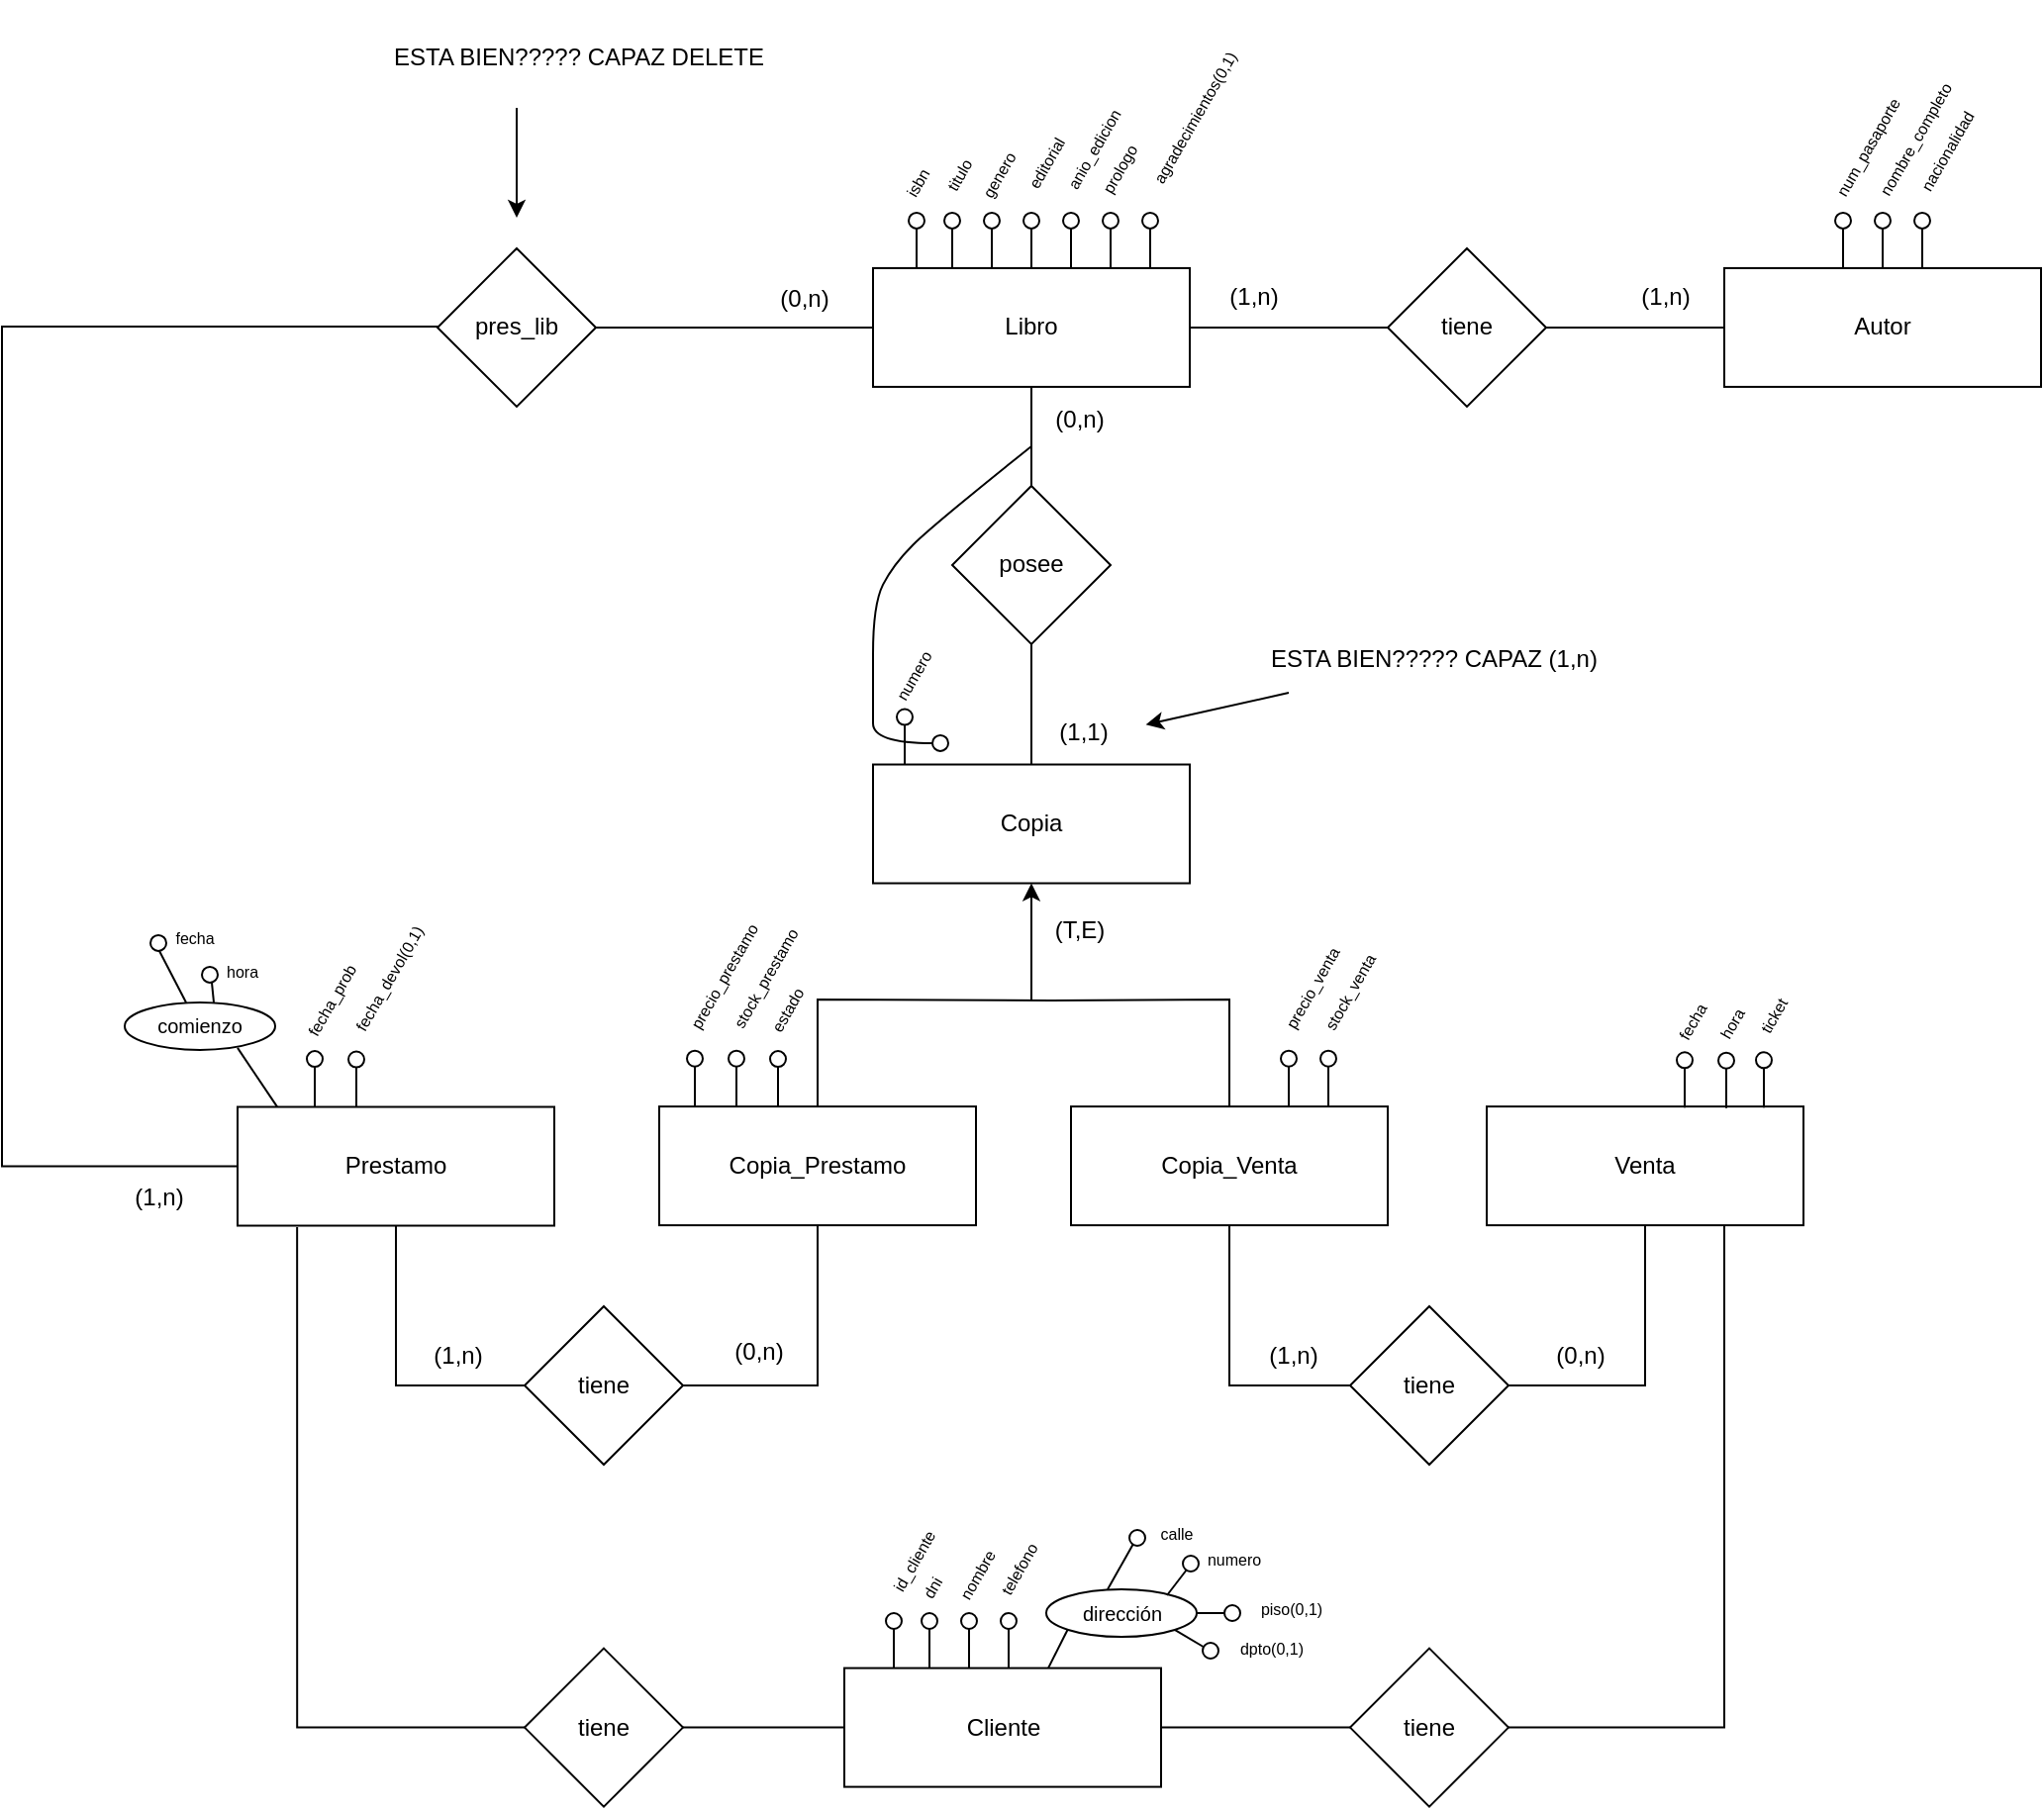 <mxfile version="26.1.1">
  <diagram name="Page-1" id="rN2KOYrv98jf9-0r46Vi">
    <mxGraphModel dx="1687" dy="938" grid="1" gridSize="10" guides="1" tooltips="1" connect="1" arrows="1" fold="1" page="1" pageScale="1" pageWidth="850" pageHeight="1100" math="0" shadow="0">
      <root>
        <mxCell id="0" />
        <mxCell id="1" parent="0" />
        <mxCell id="F5lC8ROlCVbnqiS2axrL-275" style="edgeStyle=orthogonalEdgeStyle;rounded=0;orthogonalLoop=1;jettySize=auto;html=1;entryX=1;entryY=0.5;entryDx=0;entryDy=0;endArrow=none;startFill=0;" parent="1" source="F5lC8ROlCVbnqiS2axrL-276" target="F5lC8ROlCVbnqiS2axrL-446" edge="1">
          <mxGeometry relative="1" as="geometry">
            <mxPoint x="800" y="585.46" as="targetPoint" />
          </mxGeometry>
        </mxCell>
        <mxCell id="F5lC8ROlCVbnqiS2axrL-276" value="Libro" style="rounded=0;whiteSpace=wrap;html=1;" parent="1" vertex="1">
          <mxGeometry x="970" y="555.46" width="160" height="60" as="geometry" />
        </mxCell>
        <mxCell id="7832xU1PNel_KDjzZkY2-46" style="edgeStyle=orthogonalEdgeStyle;rounded=0;orthogonalLoop=1;jettySize=auto;html=1;entryX=0;entryY=0.5;entryDx=0;entryDy=0;endArrow=none;startFill=0;" parent="1" source="F5lC8ROlCVbnqiS2axrL-278" target="7832xU1PNel_KDjzZkY2-44" edge="1">
          <mxGeometry relative="1" as="geometry" />
        </mxCell>
        <mxCell id="F5lC8ROlCVbnqiS2axrL-278" value="Cliente" style="rounded=0;whiteSpace=wrap;html=1;" parent="1" vertex="1">
          <mxGeometry x="955.5" y="1262.8" width="160" height="60" as="geometry" />
        </mxCell>
        <mxCell id="F5lC8ROlCVbnqiS2axrL-279" value="Copia" style="rounded=0;whiteSpace=wrap;html=1;" parent="1" vertex="1">
          <mxGeometry x="970" y="806.26" width="160" height="60" as="geometry" />
        </mxCell>
        <mxCell id="F5lC8ROlCVbnqiS2axrL-281" value="Copia_Venta" style="rounded=0;whiteSpace=wrap;html=1;" parent="1" vertex="1">
          <mxGeometry x="1070" y="979.06" width="160" height="60" as="geometry" />
        </mxCell>
        <mxCell id="F5lC8ROlCVbnqiS2axrL-282" value="Copia_Prestamo" style="rounded=0;whiteSpace=wrap;html=1;" parent="1" vertex="1">
          <mxGeometry x="862" y="979.06" width="160" height="60" as="geometry" />
        </mxCell>
        <mxCell id="F5lC8ROlCVbnqiS2axrL-284" value="Venta" style="rounded=0;whiteSpace=wrap;html=1;" parent="1" vertex="1">
          <mxGeometry x="1280" y="979.06" width="160" height="60" as="geometry" />
        </mxCell>
        <mxCell id="F5lC8ROlCVbnqiS2axrL-285" style="edgeStyle=orthogonalEdgeStyle;rounded=0;orthogonalLoop=1;jettySize=auto;html=1;entryX=0;entryY=0.5;entryDx=0;entryDy=0;endArrow=none;startFill=0;exitX=0;exitY=0.5;exitDx=0;exitDy=0;" parent="1" source="F5lC8ROlCVbnqiS2axrL-286" target="F5lC8ROlCVbnqiS2axrL-446" edge="1">
          <mxGeometry relative="1" as="geometry">
            <mxPoint x="800" y="495.46" as="targetPoint" />
            <Array as="points">
              <mxPoint x="530" y="1009" />
              <mxPoint x="530" y="585" />
              <mxPoint x="801" y="585" />
            </Array>
          </mxGeometry>
        </mxCell>
        <mxCell id="F5lC8ROlCVbnqiS2axrL-286" value="Prestamo" style="rounded=0;whiteSpace=wrap;html=1;" parent="1" vertex="1">
          <mxGeometry x="649" y="979.26" width="160" height="60" as="geometry" />
        </mxCell>
        <mxCell id="F5lC8ROlCVbnqiS2axrL-287" value="" style="group" parent="1" vertex="1" connectable="0">
          <mxGeometry x="988" y="527.462" width="8" height="28" as="geometry" />
        </mxCell>
        <mxCell id="F5lC8ROlCVbnqiS2axrL-288" value="" style="ellipse;whiteSpace=wrap;html=1;aspect=fixed;fillColor=light-dark(#FFFFFF,#FFFFFF);" parent="F5lC8ROlCVbnqiS2axrL-287" vertex="1">
          <mxGeometry width="8" height="8" as="geometry" />
        </mxCell>
        <mxCell id="F5lC8ROlCVbnqiS2axrL-289" style="edgeStyle=orthogonalEdgeStyle;rounded=0;orthogonalLoop=1;jettySize=auto;html=1;endArrow=none;startFill=0;" parent="F5lC8ROlCVbnqiS2axrL-287" edge="1">
          <mxGeometry relative="1" as="geometry">
            <mxPoint x="4" y="28" as="targetPoint" />
            <mxPoint x="4" y="8" as="sourcePoint" />
          </mxGeometry>
        </mxCell>
        <mxCell id="F5lC8ROlCVbnqiS2axrL-290" value="&lt;font style=&quot;font-size: 8px;&quot;&gt;isbn&lt;/font&gt;" style="text;html=1;align=center;verticalAlign=middle;resizable=0;points=[];autosize=1;strokeColor=none;fillColor=none;rotation=-60;" parent="1" vertex="1">
          <mxGeometry x="972" y="497.462" width="40" height="30" as="geometry" />
        </mxCell>
        <mxCell id="F5lC8ROlCVbnqiS2axrL-291" value="" style="group" parent="1" vertex="1" connectable="0">
          <mxGeometry x="1006" y="527.462" width="8" height="28" as="geometry" />
        </mxCell>
        <mxCell id="F5lC8ROlCVbnqiS2axrL-292" value="" style="ellipse;whiteSpace=wrap;html=1;aspect=fixed;" parent="F5lC8ROlCVbnqiS2axrL-291" vertex="1">
          <mxGeometry width="8" height="8" as="geometry" />
        </mxCell>
        <mxCell id="F5lC8ROlCVbnqiS2axrL-293" style="edgeStyle=orthogonalEdgeStyle;rounded=0;orthogonalLoop=1;jettySize=auto;html=1;endArrow=none;startFill=0;" parent="F5lC8ROlCVbnqiS2axrL-291" edge="1">
          <mxGeometry relative="1" as="geometry">
            <mxPoint x="4" y="28" as="targetPoint" />
            <mxPoint x="4" y="8" as="sourcePoint" />
          </mxGeometry>
        </mxCell>
        <mxCell id="F5lC8ROlCVbnqiS2axrL-294" value="&lt;font style=&quot;font-size: 8px;&quot;&gt;titulo&lt;/font&gt;" style="text;html=1;align=center;verticalAlign=middle;resizable=0;points=[];autosize=1;strokeColor=none;fillColor=none;rotation=-60;" parent="1" vertex="1">
          <mxGeometry x="988" y="493.462" width="50" height="30" as="geometry" />
        </mxCell>
        <mxCell id="F5lC8ROlCVbnqiS2axrL-295" value="" style="group" parent="1" vertex="1" connectable="0">
          <mxGeometry x="1026" y="527.462" width="8" height="28" as="geometry" />
        </mxCell>
        <mxCell id="F5lC8ROlCVbnqiS2axrL-296" value="" style="ellipse;whiteSpace=wrap;html=1;aspect=fixed;" parent="F5lC8ROlCVbnqiS2axrL-295" vertex="1">
          <mxGeometry width="8" height="8" as="geometry" />
        </mxCell>
        <mxCell id="F5lC8ROlCVbnqiS2axrL-297" style="edgeStyle=orthogonalEdgeStyle;rounded=0;orthogonalLoop=1;jettySize=auto;html=1;endArrow=none;startFill=0;" parent="F5lC8ROlCVbnqiS2axrL-295" edge="1">
          <mxGeometry relative="1" as="geometry">
            <mxPoint x="4" y="28" as="targetPoint" />
            <mxPoint x="4" y="8" as="sourcePoint" />
          </mxGeometry>
        </mxCell>
        <mxCell id="F5lC8ROlCVbnqiS2axrL-298" value="&lt;font style=&quot;font-size: 8px;&quot;&gt;genero&lt;/font&gt;" style="text;html=1;align=center;verticalAlign=middle;resizable=0;points=[];autosize=1;strokeColor=none;fillColor=none;rotation=-60;" parent="1" vertex="1">
          <mxGeometry x="1008" y="493.462" width="50" height="30" as="geometry" />
        </mxCell>
        <mxCell id="F5lC8ROlCVbnqiS2axrL-299" value="" style="group" parent="1" vertex="1" connectable="0">
          <mxGeometry x="1046" y="527.462" width="8" height="28" as="geometry" />
        </mxCell>
        <mxCell id="F5lC8ROlCVbnqiS2axrL-300" value="" style="ellipse;whiteSpace=wrap;html=1;aspect=fixed;" parent="F5lC8ROlCVbnqiS2axrL-299" vertex="1">
          <mxGeometry width="8" height="8" as="geometry" />
        </mxCell>
        <mxCell id="F5lC8ROlCVbnqiS2axrL-301" style="edgeStyle=orthogonalEdgeStyle;rounded=0;orthogonalLoop=1;jettySize=auto;html=1;endArrow=none;startFill=0;" parent="F5lC8ROlCVbnqiS2axrL-299" edge="1">
          <mxGeometry relative="1" as="geometry">
            <mxPoint x="4" y="28" as="targetPoint" />
            <mxPoint x="4" y="8" as="sourcePoint" />
          </mxGeometry>
        </mxCell>
        <mxCell id="F5lC8ROlCVbnqiS2axrL-302" value="&lt;font style=&quot;font-size: 8px;&quot;&gt;editorial&lt;/font&gt;" style="text;html=1;align=center;verticalAlign=middle;resizable=0;points=[];autosize=1;strokeColor=none;fillColor=none;rotation=-60;" parent="1" vertex="1">
          <mxGeometry x="1022" y="487.462" width="70" height="30" as="geometry" />
        </mxCell>
        <mxCell id="F5lC8ROlCVbnqiS2axrL-303" value="" style="group" parent="1" vertex="1" connectable="0">
          <mxGeometry x="1066" y="527.462" width="8" height="28" as="geometry" />
        </mxCell>
        <mxCell id="F5lC8ROlCVbnqiS2axrL-304" value="" style="ellipse;whiteSpace=wrap;html=1;aspect=fixed;" parent="F5lC8ROlCVbnqiS2axrL-303" vertex="1">
          <mxGeometry width="8" height="8" as="geometry" />
        </mxCell>
        <mxCell id="F5lC8ROlCVbnqiS2axrL-305" style="edgeStyle=orthogonalEdgeStyle;rounded=0;orthogonalLoop=1;jettySize=auto;html=1;endArrow=none;startFill=0;" parent="F5lC8ROlCVbnqiS2axrL-303" edge="1">
          <mxGeometry relative="1" as="geometry">
            <mxPoint x="4" y="28" as="targetPoint" />
            <mxPoint x="4" y="8" as="sourcePoint" />
          </mxGeometry>
        </mxCell>
        <mxCell id="F5lC8ROlCVbnqiS2axrL-306" value="&lt;font style=&quot;font-size: 8px;&quot;&gt;anio_edicion&lt;/font&gt;" style="text;html=1;align=center;verticalAlign=middle;resizable=0;points=[];autosize=1;strokeColor=none;fillColor=none;rotation=-60;" parent="1" vertex="1">
          <mxGeometry x="1041" y="480.462" width="80" height="30" as="geometry" />
        </mxCell>
        <mxCell id="F5lC8ROlCVbnqiS2axrL-307" value="" style="group" parent="1" vertex="1" connectable="0">
          <mxGeometry x="1086" y="527.462" width="8" height="28" as="geometry" />
        </mxCell>
        <mxCell id="F5lC8ROlCVbnqiS2axrL-308" value="" style="ellipse;whiteSpace=wrap;html=1;aspect=fixed;" parent="F5lC8ROlCVbnqiS2axrL-307" vertex="1">
          <mxGeometry width="8" height="8" as="geometry" />
        </mxCell>
        <mxCell id="F5lC8ROlCVbnqiS2axrL-309" style="edgeStyle=orthogonalEdgeStyle;rounded=0;orthogonalLoop=1;jettySize=auto;html=1;endArrow=none;startFill=0;" parent="F5lC8ROlCVbnqiS2axrL-307" edge="1">
          <mxGeometry relative="1" as="geometry">
            <mxPoint x="4" y="28" as="targetPoint" />
            <mxPoint x="4" y="8" as="sourcePoint" />
          </mxGeometry>
        </mxCell>
        <mxCell id="F5lC8ROlCVbnqiS2axrL-310" value="&lt;font style=&quot;font-size: 8px;&quot;&gt;prologo&lt;/font&gt;" style="text;html=1;align=center;verticalAlign=middle;resizable=0;points=[];autosize=1;strokeColor=none;fillColor=none;rotation=-60;" parent="1" vertex="1">
          <mxGeometry x="1064" y="490.462" width="60" height="30" as="geometry" />
        </mxCell>
        <mxCell id="F5lC8ROlCVbnqiS2axrL-311" value="" style="group" parent="1" vertex="1" connectable="0">
          <mxGeometry x="1106" y="527.462" width="8" height="28" as="geometry" />
        </mxCell>
        <mxCell id="F5lC8ROlCVbnqiS2axrL-312" value="" style="ellipse;whiteSpace=wrap;html=1;aspect=fixed;" parent="F5lC8ROlCVbnqiS2axrL-311" vertex="1">
          <mxGeometry width="8" height="8" as="geometry" />
        </mxCell>
        <mxCell id="F5lC8ROlCVbnqiS2axrL-313" style="edgeStyle=orthogonalEdgeStyle;rounded=0;orthogonalLoop=1;jettySize=auto;html=1;endArrow=none;startFill=0;" parent="F5lC8ROlCVbnqiS2axrL-311" edge="1">
          <mxGeometry relative="1" as="geometry">
            <mxPoint x="4" y="28" as="targetPoint" />
            <mxPoint x="4" y="8" as="sourcePoint" />
          </mxGeometry>
        </mxCell>
        <mxCell id="F5lC8ROlCVbnqiS2axrL-314" value="&lt;font style=&quot;font-size: 8px;&quot;&gt;agradecimientos(0,1)&lt;/font&gt;" style="text;html=1;align=center;verticalAlign=middle;resizable=0;points=[];autosize=1;strokeColor=none;fillColor=none;rotation=-60;" parent="1" vertex="1">
          <mxGeometry x="1072" y="464.462" width="120" height="30" as="geometry" />
        </mxCell>
        <mxCell id="F5lC8ROlCVbnqiS2axrL-315" value="Autor" style="rounded=0;whiteSpace=wrap;html=1;" parent="1" vertex="1">
          <mxGeometry x="1400" y="555.46" width="160" height="60" as="geometry" />
        </mxCell>
        <mxCell id="F5lC8ROlCVbnqiS2axrL-316" value="" style="group" parent="1" vertex="1" connectable="0">
          <mxGeometry x="1476" y="527.462" width="8" height="28" as="geometry" />
        </mxCell>
        <mxCell id="F5lC8ROlCVbnqiS2axrL-317" value="" style="ellipse;whiteSpace=wrap;html=1;aspect=fixed;" parent="F5lC8ROlCVbnqiS2axrL-316" vertex="1">
          <mxGeometry width="8" height="8" as="geometry" />
        </mxCell>
        <mxCell id="F5lC8ROlCVbnqiS2axrL-318" style="edgeStyle=orthogonalEdgeStyle;rounded=0;orthogonalLoop=1;jettySize=auto;html=1;endArrow=none;startFill=0;" parent="F5lC8ROlCVbnqiS2axrL-316" edge="1">
          <mxGeometry relative="1" as="geometry">
            <mxPoint x="4" y="28" as="targetPoint" />
            <mxPoint x="4" y="8" as="sourcePoint" />
          </mxGeometry>
        </mxCell>
        <mxCell id="F5lC8ROlCVbnqiS2axrL-319" value="&lt;font style=&quot;font-size: 8px;&quot;&gt;nombre_completo&lt;/font&gt;" style="text;html=1;align=center;verticalAlign=middle;resizable=0;points=[];autosize=1;strokeColor=none;fillColor=none;rotation=-60;" parent="1" vertex="1">
          <mxGeometry x="1446" y="475.462" width="100" height="30" as="geometry" />
        </mxCell>
        <mxCell id="F5lC8ROlCVbnqiS2axrL-320" value="" style="group" parent="1" vertex="1" connectable="0">
          <mxGeometry x="1496" y="527.462" width="8" height="28" as="geometry" />
        </mxCell>
        <mxCell id="F5lC8ROlCVbnqiS2axrL-321" value="" style="ellipse;whiteSpace=wrap;html=1;aspect=fixed;" parent="F5lC8ROlCVbnqiS2axrL-320" vertex="1">
          <mxGeometry width="8" height="8" as="geometry" />
        </mxCell>
        <mxCell id="F5lC8ROlCVbnqiS2axrL-322" style="edgeStyle=orthogonalEdgeStyle;rounded=0;orthogonalLoop=1;jettySize=auto;html=1;endArrow=none;startFill=0;" parent="F5lC8ROlCVbnqiS2axrL-320" edge="1">
          <mxGeometry relative="1" as="geometry">
            <mxPoint x="4" y="28" as="targetPoint" />
            <mxPoint x="4" y="8" as="sourcePoint" />
          </mxGeometry>
        </mxCell>
        <mxCell id="F5lC8ROlCVbnqiS2axrL-323" value="&lt;font style=&quot;font-size: 8px;&quot;&gt;nacionalidad&lt;/font&gt;" style="text;html=1;align=center;verticalAlign=middle;resizable=0;points=[];autosize=1;strokeColor=none;fillColor=none;rotation=-60;" parent="1" vertex="1">
          <mxGeometry x="1472" y="481.462" width="80" height="30" as="geometry" />
        </mxCell>
        <mxCell id="F5lC8ROlCVbnqiS2axrL-324" value="" style="group" parent="1" vertex="1" connectable="0">
          <mxGeometry x="1456" y="527.462" width="8" height="28" as="geometry" />
        </mxCell>
        <mxCell id="F5lC8ROlCVbnqiS2axrL-325" value="" style="ellipse;whiteSpace=wrap;html=1;aspect=fixed;fillColor=light-dark(#FFFFFF,#FFFFFF);" parent="F5lC8ROlCVbnqiS2axrL-324" vertex="1">
          <mxGeometry width="8" height="8" as="geometry" />
        </mxCell>
        <mxCell id="F5lC8ROlCVbnqiS2axrL-326" style="edgeStyle=orthogonalEdgeStyle;rounded=0;orthogonalLoop=1;jettySize=auto;html=1;endArrow=none;startFill=0;" parent="F5lC8ROlCVbnqiS2axrL-324" edge="1">
          <mxGeometry relative="1" as="geometry">
            <mxPoint x="4" y="28" as="targetPoint" />
            <mxPoint x="4" y="8" as="sourcePoint" />
          </mxGeometry>
        </mxCell>
        <mxCell id="F5lC8ROlCVbnqiS2axrL-327" value="&lt;font style=&quot;font-size: 8px;&quot;&gt;num_pasaporte&lt;/font&gt;" style="text;html=1;align=center;verticalAlign=middle;resizable=0;points=[];autosize=1;strokeColor=none;fillColor=none;rotation=-60;" parent="1" vertex="1">
          <mxGeometry x="1427" y="479.462" width="90" height="30" as="geometry" />
        </mxCell>
        <mxCell id="F5lC8ROlCVbnqiS2axrL-328" value="tiene" style="rhombus;whiteSpace=wrap;html=1;" parent="1" vertex="1">
          <mxGeometry x="1230" y="545.46" width="80" height="80" as="geometry" />
        </mxCell>
        <mxCell id="F5lC8ROlCVbnqiS2axrL-329" value="" style="endArrow=none;html=1;rounded=0;exitX=1;exitY=0.5;exitDx=0;exitDy=0;entryX=0;entryY=0.5;entryDx=0;entryDy=0;" parent="1" source="F5lC8ROlCVbnqiS2axrL-276" target="F5lC8ROlCVbnqiS2axrL-328" edge="1">
          <mxGeometry width="50" height="50" relative="1" as="geometry">
            <mxPoint x="1370" y="615.46" as="sourcePoint" />
            <mxPoint x="1420" y="565.46" as="targetPoint" />
          </mxGeometry>
        </mxCell>
        <mxCell id="F5lC8ROlCVbnqiS2axrL-330" value="" style="endArrow=none;html=1;rounded=0;exitX=1;exitY=0.5;exitDx=0;exitDy=0;entryX=0;entryY=0.5;entryDx=0;entryDy=0;" parent="1" source="F5lC8ROlCVbnqiS2axrL-328" target="F5lC8ROlCVbnqiS2axrL-315" edge="1">
          <mxGeometry width="50" height="50" relative="1" as="geometry">
            <mxPoint x="1370" y="615.46" as="sourcePoint" />
            <mxPoint x="1420" y="565.46" as="targetPoint" />
          </mxGeometry>
        </mxCell>
        <mxCell id="F5lC8ROlCVbnqiS2axrL-331" value="(1,n)" style="text;html=1;align=center;verticalAlign=middle;resizable=0;points=[];autosize=1;strokeColor=none;fillColor=none;" parent="1" vertex="1">
          <mxGeometry x="1132" y="555.46" width="60" height="30" as="geometry" />
        </mxCell>
        <mxCell id="F5lC8ROlCVbnqiS2axrL-332" value="(1,n)" style="text;html=1;align=center;verticalAlign=middle;resizable=0;points=[];autosize=1;strokeColor=none;fillColor=none;" parent="1" vertex="1">
          <mxGeometry x="1340" y="555.46" width="60" height="30" as="geometry" />
        </mxCell>
        <mxCell id="F5lC8ROlCVbnqiS2axrL-333" value="posee" style="rhombus;whiteSpace=wrap;html=1;" parent="1" vertex="1">
          <mxGeometry x="1010" y="665.46" width="80" height="80" as="geometry" />
        </mxCell>
        <mxCell id="F5lC8ROlCVbnqiS2axrL-334" value="" style="endArrow=none;html=1;rounded=0;exitX=0.5;exitY=0;exitDx=0;exitDy=0;entryX=0.5;entryY=1;entryDx=0;entryDy=0;" parent="1" source="F5lC8ROlCVbnqiS2axrL-333" target="F5lC8ROlCVbnqiS2axrL-276" edge="1">
          <mxGeometry width="50" height="50" relative="1" as="geometry">
            <mxPoint x="1110" y="655.46" as="sourcePoint" />
            <mxPoint x="1160" y="605.46" as="targetPoint" />
          </mxGeometry>
        </mxCell>
        <mxCell id="F5lC8ROlCVbnqiS2axrL-335" value="" style="endArrow=none;html=1;rounded=0;entryX=0.5;entryY=1;entryDx=0;entryDy=0;exitX=0.5;exitY=0;exitDx=0;exitDy=0;" parent="1" source="F5lC8ROlCVbnqiS2axrL-279" target="F5lC8ROlCVbnqiS2axrL-333" edge="1">
          <mxGeometry width="50" height="50" relative="1" as="geometry">
            <mxPoint x="1050" y="805.46" as="sourcePoint" />
            <mxPoint x="1190" y="795.46" as="targetPoint" />
          </mxGeometry>
        </mxCell>
        <mxCell id="F5lC8ROlCVbnqiS2axrL-336" value="(0,n)" style="text;html=1;align=center;verticalAlign=middle;resizable=0;points=[];autosize=1;strokeColor=none;fillColor=none;" parent="1" vertex="1">
          <mxGeometry x="1044" y="617.46" width="60" height="30" as="geometry" />
        </mxCell>
        <mxCell id="F5lC8ROlCVbnqiS2axrL-337" value="" style="group" parent="1" vertex="1" connectable="0">
          <mxGeometry x="982" y="778.262" width="8" height="28" as="geometry" />
        </mxCell>
        <mxCell id="F5lC8ROlCVbnqiS2axrL-338" value="" style="ellipse;whiteSpace=wrap;html=1;aspect=fixed;fillColor=light-dark(#FFFFFF,#FFFFFF);" parent="F5lC8ROlCVbnqiS2axrL-337" vertex="1">
          <mxGeometry width="8" height="8" as="geometry" />
        </mxCell>
        <mxCell id="F5lC8ROlCVbnqiS2axrL-339" style="edgeStyle=orthogonalEdgeStyle;rounded=0;orthogonalLoop=1;jettySize=auto;html=1;endArrow=none;startFill=0;" parent="F5lC8ROlCVbnqiS2axrL-337" edge="1">
          <mxGeometry relative="1" as="geometry">
            <mxPoint x="4" y="28" as="targetPoint" />
            <mxPoint x="4" y="8" as="sourcePoint" />
          </mxGeometry>
        </mxCell>
        <mxCell id="F5lC8ROlCVbnqiS2axrL-340" value="&lt;font style=&quot;font-size: 8px;&quot;&gt;numero&lt;/font&gt;" style="text;html=1;align=center;verticalAlign=middle;resizable=0;points=[];autosize=1;strokeColor=none;fillColor=none;rotation=-60;" parent="1" vertex="1">
          <mxGeometry x="965" y="746.462" width="50" height="30" as="geometry" />
        </mxCell>
        <mxCell id="F5lC8ROlCVbnqiS2axrL-341" value="" style="curved=1;endArrow=none;html=1;rounded=0;startFill=0;" parent="1" edge="1">
          <mxGeometry width="50" height="50" relative="1" as="geometry">
            <mxPoint x="1000" y="795.46" as="sourcePoint" />
            <mxPoint x="1050" y="645.46" as="targetPoint" />
            <Array as="points">
              <mxPoint x="970" y="795.46" />
              <mxPoint x="970" y="775.46" />
              <mxPoint x="970" y="725.46" />
              <mxPoint x="980" y="705.46" />
              <mxPoint x="1000" y="685.46" />
            </Array>
          </mxGeometry>
        </mxCell>
        <mxCell id="F5lC8ROlCVbnqiS2axrL-342" value="" style="group" parent="1" vertex="1" connectable="0">
          <mxGeometry x="1000" y="791.462" width="8" height="28" as="geometry" />
        </mxCell>
        <mxCell id="F5lC8ROlCVbnqiS2axrL-343" value="" style="ellipse;whiteSpace=wrap;html=1;aspect=fixed;fillColor=light-dark(#FFFFFF,#FFFFFF);" parent="F5lC8ROlCVbnqiS2axrL-342" vertex="1">
          <mxGeometry width="8" height="8" as="geometry" />
        </mxCell>
        <mxCell id="F5lC8ROlCVbnqiS2axrL-344" value="(1,1)" style="text;html=1;align=center;verticalAlign=middle;resizable=0;points=[];autosize=1;strokeColor=none;fillColor=none;" parent="1" vertex="1">
          <mxGeometry x="1046" y="775.46" width="60" height="30" as="geometry" />
        </mxCell>
        <mxCell id="F5lC8ROlCVbnqiS2axrL-345" value="" style="endArrow=none;startArrow=none;html=1;rounded=0;entryX=0.5;entryY=0;entryDx=0;entryDy=0;exitX=0.5;exitY=0;exitDx=0;exitDy=0;startFill=0;" parent="1" source="F5lC8ROlCVbnqiS2axrL-281" target="F5lC8ROlCVbnqiS2axrL-282" edge="1">
          <mxGeometry width="50" height="50" relative="1" as="geometry">
            <mxPoint x="940" y="935.46" as="sourcePoint" />
            <mxPoint x="990" y="885.46" as="targetPoint" />
            <Array as="points">
              <mxPoint x="1150" y="925" />
              <mxPoint x="1060" y="925.46" />
              <mxPoint x="942" y="925" />
            </Array>
          </mxGeometry>
        </mxCell>
        <mxCell id="F5lC8ROlCVbnqiS2axrL-346" value="" style="endArrow=classic;html=1;rounded=0;entryX=0.5;entryY=1;entryDx=0;entryDy=0;endFill=1;" parent="1" target="F5lC8ROlCVbnqiS2axrL-279" edge="1">
          <mxGeometry width="50" height="50" relative="1" as="geometry">
            <mxPoint x="1050" y="925.46" as="sourcePoint" />
            <mxPoint x="990" y="885.46" as="targetPoint" />
          </mxGeometry>
        </mxCell>
        <mxCell id="F5lC8ROlCVbnqiS2axrL-347" value="(T,E)" style="text;html=1;align=center;verticalAlign=middle;resizable=0;points=[];autosize=1;strokeColor=none;fillColor=none;" parent="1" vertex="1">
          <mxGeometry x="1044" y="875.46" width="60" height="30" as="geometry" />
        </mxCell>
        <mxCell id="F5lC8ROlCVbnqiS2axrL-348" value="" style="group" parent="1" vertex="1" connectable="0">
          <mxGeometry x="918" y="951.062" width="8" height="28" as="geometry" />
        </mxCell>
        <mxCell id="F5lC8ROlCVbnqiS2axrL-349" value="" style="ellipse;whiteSpace=wrap;html=1;aspect=fixed;" parent="F5lC8ROlCVbnqiS2axrL-348" vertex="1">
          <mxGeometry width="8" height="8" as="geometry" />
        </mxCell>
        <mxCell id="F5lC8ROlCVbnqiS2axrL-350" style="edgeStyle=orthogonalEdgeStyle;rounded=0;orthogonalLoop=1;jettySize=auto;html=1;endArrow=none;startFill=0;" parent="F5lC8ROlCVbnqiS2axrL-348" edge="1">
          <mxGeometry relative="1" as="geometry">
            <mxPoint x="4" y="28" as="targetPoint" />
            <mxPoint x="4" y="8" as="sourcePoint" />
          </mxGeometry>
        </mxCell>
        <mxCell id="F5lC8ROlCVbnqiS2axrL-351" value="&lt;font style=&quot;font-size: 8px;&quot;&gt;estado&lt;/font&gt;" style="text;html=1;align=center;verticalAlign=middle;resizable=0;points=[];autosize=1;strokeColor=none;fillColor=none;rotation=-60;" parent="1" vertex="1">
          <mxGeometry x="901" y="915.262" width="50" height="30" as="geometry" />
        </mxCell>
        <mxCell id="F5lC8ROlCVbnqiS2axrL-352" value="" style="group" parent="1" vertex="1" connectable="0">
          <mxGeometry x="1176" y="950.862" width="8" height="28" as="geometry" />
        </mxCell>
        <mxCell id="F5lC8ROlCVbnqiS2axrL-353" value="" style="ellipse;whiteSpace=wrap;html=1;aspect=fixed;" parent="F5lC8ROlCVbnqiS2axrL-352" vertex="1">
          <mxGeometry width="8" height="8" as="geometry" />
        </mxCell>
        <mxCell id="F5lC8ROlCVbnqiS2axrL-354" style="edgeStyle=orthogonalEdgeStyle;rounded=0;orthogonalLoop=1;jettySize=auto;html=1;endArrow=none;startFill=0;" parent="F5lC8ROlCVbnqiS2axrL-352" edge="1">
          <mxGeometry relative="1" as="geometry">
            <mxPoint x="4" y="28" as="targetPoint" />
            <mxPoint x="4" y="8" as="sourcePoint" />
          </mxGeometry>
        </mxCell>
        <mxCell id="F5lC8ROlCVbnqiS2axrL-355" value="&lt;font style=&quot;font-size: 8px;&quot;&gt;precio_venta&lt;/font&gt;" style="text;html=1;align=center;verticalAlign=middle;resizable=0;points=[];autosize=1;strokeColor=none;fillColor=none;rotation=-60;" parent="1" vertex="1">
          <mxGeometry x="1151" y="904.062" width="80" height="30" as="geometry" />
        </mxCell>
        <mxCell id="F5lC8ROlCVbnqiS2axrL-356" value="" style="group" parent="1" vertex="1" connectable="0">
          <mxGeometry x="1196" y="950.862" width="8" height="28" as="geometry" />
        </mxCell>
        <mxCell id="F5lC8ROlCVbnqiS2axrL-357" value="" style="ellipse;whiteSpace=wrap;html=1;aspect=fixed;" parent="F5lC8ROlCVbnqiS2axrL-356" vertex="1">
          <mxGeometry width="8" height="8" as="geometry" />
        </mxCell>
        <mxCell id="F5lC8ROlCVbnqiS2axrL-358" style="edgeStyle=orthogonalEdgeStyle;rounded=0;orthogonalLoop=1;jettySize=auto;html=1;endArrow=none;startFill=0;" parent="F5lC8ROlCVbnqiS2axrL-356" edge="1">
          <mxGeometry relative="1" as="geometry">
            <mxPoint x="4" y="28" as="targetPoint" />
            <mxPoint x="4" y="8" as="sourcePoint" />
          </mxGeometry>
        </mxCell>
        <mxCell id="F5lC8ROlCVbnqiS2axrL-359" value="&lt;font style=&quot;font-size: 8px;&quot;&gt;stock_venta&lt;/font&gt;" style="text;html=1;align=center;verticalAlign=middle;resizable=0;points=[];autosize=1;strokeColor=none;fillColor=none;rotation=-60;" parent="1" vertex="1">
          <mxGeometry x="1170" y="906.062" width="80" height="30" as="geometry" />
        </mxCell>
        <mxCell id="F5lC8ROlCVbnqiS2axrL-360" value="" style="group" parent="1" vertex="1" connectable="0">
          <mxGeometry x="876" y="950.862" width="8" height="28" as="geometry" />
        </mxCell>
        <mxCell id="F5lC8ROlCVbnqiS2axrL-361" value="" style="ellipse;whiteSpace=wrap;html=1;aspect=fixed;" parent="F5lC8ROlCVbnqiS2axrL-360" vertex="1">
          <mxGeometry width="8" height="8" as="geometry" />
        </mxCell>
        <mxCell id="F5lC8ROlCVbnqiS2axrL-362" style="edgeStyle=orthogonalEdgeStyle;rounded=0;orthogonalLoop=1;jettySize=auto;html=1;endArrow=none;startFill=0;" parent="F5lC8ROlCVbnqiS2axrL-360" edge="1">
          <mxGeometry relative="1" as="geometry">
            <mxPoint x="4" y="28" as="targetPoint" />
            <mxPoint x="4" y="8" as="sourcePoint" />
          </mxGeometry>
        </mxCell>
        <mxCell id="F5lC8ROlCVbnqiS2axrL-363" value="&lt;font style=&quot;font-size: 8px;&quot;&gt;precio_prestamo&lt;/font&gt;" style="text;html=1;align=center;verticalAlign=middle;resizable=0;points=[];autosize=1;strokeColor=none;fillColor=none;rotation=-60;" parent="1" vertex="1">
          <mxGeometry x="844" y="898.262" width="100" height="30" as="geometry" />
        </mxCell>
        <mxCell id="F5lC8ROlCVbnqiS2axrL-364" value="" style="group" parent="1" vertex="1" connectable="0">
          <mxGeometry x="897" y="950.862" width="8" height="28" as="geometry" />
        </mxCell>
        <mxCell id="F5lC8ROlCVbnqiS2axrL-365" value="" style="ellipse;whiteSpace=wrap;html=1;aspect=fixed;" parent="F5lC8ROlCVbnqiS2axrL-364" vertex="1">
          <mxGeometry width="8" height="8" as="geometry" />
        </mxCell>
        <mxCell id="F5lC8ROlCVbnqiS2axrL-366" style="edgeStyle=orthogonalEdgeStyle;rounded=0;orthogonalLoop=1;jettySize=auto;html=1;endArrow=none;startFill=0;" parent="F5lC8ROlCVbnqiS2axrL-364" edge="1">
          <mxGeometry relative="1" as="geometry">
            <mxPoint x="4" y="28" as="targetPoint" />
            <mxPoint x="4" y="8" as="sourcePoint" />
          </mxGeometry>
        </mxCell>
        <mxCell id="F5lC8ROlCVbnqiS2axrL-367" value="&lt;font style=&quot;font-size: 8px;&quot;&gt;stock_prestamo&lt;/font&gt;" style="text;html=1;align=center;verticalAlign=middle;resizable=0;points=[];autosize=1;strokeColor=none;fillColor=none;rotation=-60;" parent="1" vertex="1">
          <mxGeometry x="870" y="899.262" width="90" height="30" as="geometry" />
        </mxCell>
        <mxCell id="F5lC8ROlCVbnqiS2axrL-369" value="" style="group" parent="1" vertex="1" connectable="0">
          <mxGeometry x="976.5" y="1235.002" width="8" height="28" as="geometry" />
        </mxCell>
        <mxCell id="F5lC8ROlCVbnqiS2axrL-370" value="" style="ellipse;whiteSpace=wrap;html=1;aspect=fixed;fillColor=light-dark(#FFFFFF,#FFFFFF);" parent="F5lC8ROlCVbnqiS2axrL-369" vertex="1">
          <mxGeometry width="8" height="8" as="geometry" />
        </mxCell>
        <mxCell id="F5lC8ROlCVbnqiS2axrL-371" style="edgeStyle=orthogonalEdgeStyle;rounded=0;orthogonalLoop=1;jettySize=auto;html=1;endArrow=none;startFill=0;" parent="F5lC8ROlCVbnqiS2axrL-369" edge="1">
          <mxGeometry relative="1" as="geometry">
            <mxPoint x="4" y="28" as="targetPoint" />
            <mxPoint x="4" y="8" as="sourcePoint" />
          </mxGeometry>
        </mxCell>
        <mxCell id="F5lC8ROlCVbnqiS2axrL-372" value="&lt;font style=&quot;font-size: 8px;&quot;&gt;id_cliente&lt;/font&gt;" style="text;html=1;align=center;verticalAlign=middle;resizable=0;points=[];autosize=1;strokeColor=none;fillColor=none;rotation=-60;" parent="1" vertex="1">
          <mxGeometry x="954.5" y="1194.002" width="70" height="30" as="geometry" />
        </mxCell>
        <mxCell id="F5lC8ROlCVbnqiS2axrL-373" value="" style="group" parent="1" vertex="1" connectable="0">
          <mxGeometry x="994.5" y="1235.002" width="8" height="28" as="geometry" />
        </mxCell>
        <mxCell id="F5lC8ROlCVbnqiS2axrL-374" value="" style="ellipse;whiteSpace=wrap;html=1;aspect=fixed;fillColor=light-dark(#FFFFFF,#FFFFFF);" parent="F5lC8ROlCVbnqiS2axrL-373" vertex="1">
          <mxGeometry width="8" height="8" as="geometry" />
        </mxCell>
        <mxCell id="F5lC8ROlCVbnqiS2axrL-375" style="edgeStyle=orthogonalEdgeStyle;rounded=0;orthogonalLoop=1;jettySize=auto;html=1;endArrow=none;startFill=0;" parent="F5lC8ROlCVbnqiS2axrL-373" edge="1">
          <mxGeometry relative="1" as="geometry">
            <mxPoint x="4" y="28" as="targetPoint" />
            <mxPoint x="4" y="8" as="sourcePoint" />
          </mxGeometry>
        </mxCell>
        <mxCell id="F5lC8ROlCVbnqiS2axrL-376" value="&lt;font style=&quot;font-size: 8px;&quot;&gt;dni&lt;/font&gt;" style="text;html=1;align=center;verticalAlign=middle;resizable=0;points=[];autosize=1;strokeColor=none;fillColor=none;rotation=-60;" parent="1" vertex="1">
          <mxGeometry x="979" y="1207.002" width="40" height="30" as="geometry" />
        </mxCell>
        <mxCell id="F5lC8ROlCVbnqiS2axrL-377" value="" style="group" parent="1" vertex="1" connectable="0">
          <mxGeometry x="1014.5" y="1235.002" width="8" height="28" as="geometry" />
        </mxCell>
        <mxCell id="F5lC8ROlCVbnqiS2axrL-378" value="" style="ellipse;whiteSpace=wrap;html=1;aspect=fixed;" parent="F5lC8ROlCVbnqiS2axrL-377" vertex="1">
          <mxGeometry width="8" height="8" as="geometry" />
        </mxCell>
        <mxCell id="F5lC8ROlCVbnqiS2axrL-379" style="edgeStyle=orthogonalEdgeStyle;rounded=0;orthogonalLoop=1;jettySize=auto;html=1;endArrow=none;startFill=0;" parent="F5lC8ROlCVbnqiS2axrL-377" edge="1">
          <mxGeometry relative="1" as="geometry">
            <mxPoint x="4" y="28" as="targetPoint" />
            <mxPoint x="4" y="8" as="sourcePoint" />
          </mxGeometry>
        </mxCell>
        <mxCell id="F5lC8ROlCVbnqiS2axrL-380" value="&lt;font style=&quot;font-size: 8px;&quot;&gt;nombre&lt;/font&gt;" style="text;html=1;align=center;verticalAlign=middle;resizable=0;points=[];autosize=1;strokeColor=none;fillColor=none;rotation=-60;" parent="1" vertex="1">
          <mxGeometry x="996.5" y="1201.002" width="50" height="30" as="geometry" />
        </mxCell>
        <mxCell id="F5lC8ROlCVbnqiS2axrL-381" value="" style="group" parent="1" vertex="1" connectable="0">
          <mxGeometry x="1034.5" y="1235.002" width="8" height="28" as="geometry" />
        </mxCell>
        <mxCell id="F5lC8ROlCVbnqiS2axrL-382" value="" style="ellipse;whiteSpace=wrap;html=1;aspect=fixed;" parent="F5lC8ROlCVbnqiS2axrL-381" vertex="1">
          <mxGeometry width="8" height="8" as="geometry" />
        </mxCell>
        <mxCell id="F5lC8ROlCVbnqiS2axrL-383" style="edgeStyle=orthogonalEdgeStyle;rounded=0;orthogonalLoop=1;jettySize=auto;html=1;endArrow=none;startFill=0;" parent="F5lC8ROlCVbnqiS2axrL-381" edge="1">
          <mxGeometry relative="1" as="geometry">
            <mxPoint x="4" y="28" as="targetPoint" />
            <mxPoint x="4" y="8" as="sourcePoint" />
          </mxGeometry>
        </mxCell>
        <mxCell id="F5lC8ROlCVbnqiS2axrL-384" value="&lt;font style=&quot;font-size: 8px;&quot;&gt;telefono&lt;/font&gt;" style="text;html=1;align=center;verticalAlign=middle;resizable=0;points=[];autosize=1;strokeColor=none;fillColor=none;rotation=-60;" parent="1" vertex="1">
          <mxGeometry x="1012.5" y="1198.002" width="60" height="30" as="geometry" />
        </mxCell>
        <mxCell id="F5lC8ROlCVbnqiS2axrL-385" value="" style="endArrow=none;html=1;rounded=0;exitX=0.75;exitY=0;exitDx=0;exitDy=0;" parent="1" edge="1">
          <mxGeometry width="50" height="50" relative="1" as="geometry">
            <mxPoint x="1058.5" y="1262.8" as="sourcePoint" />
            <mxPoint x="1068.5" y="1243.0" as="targetPoint" />
          </mxGeometry>
        </mxCell>
        <mxCell id="F5lC8ROlCVbnqiS2axrL-386" value="&lt;font style=&quot;font-size: 10px;&quot;&gt;dirección&lt;/font&gt;" style="ellipse;whiteSpace=wrap;html=1;" parent="1" vertex="1">
          <mxGeometry x="1057.5" y="1223.0" width="76" height="24" as="geometry" />
        </mxCell>
        <mxCell id="F5lC8ROlCVbnqiS2axrL-387" value="" style="endArrow=none;html=1;rounded=0;exitX=0.75;exitY=0;exitDx=0;exitDy=0;" parent="1" edge="1">
          <mxGeometry width="50" height="50" relative="1" as="geometry">
            <mxPoint x="1088.5" y="1223.0" as="sourcePoint" />
            <mxPoint x="1101.5" y="1200.0" as="targetPoint" />
          </mxGeometry>
        </mxCell>
        <mxCell id="F5lC8ROlCVbnqiS2axrL-388" value="" style="endArrow=none;html=1;rounded=0;exitX=0.75;exitY=0;exitDx=0;exitDy=0;" parent="1" edge="1">
          <mxGeometry width="50" height="50" relative="1" as="geometry">
            <mxPoint x="1118.5" y="1226.0" as="sourcePoint" />
            <mxPoint x="1128.5" y="1213.0" as="targetPoint" />
          </mxGeometry>
        </mxCell>
        <mxCell id="F5lC8ROlCVbnqiS2axrL-389" value="" style="endArrow=none;html=1;rounded=0;exitX=1;exitY=0.5;exitDx=0;exitDy=0;" parent="1" source="F5lC8ROlCVbnqiS2axrL-386" edge="1">
          <mxGeometry width="50" height="50" relative="1" as="geometry">
            <mxPoint x="1133.5" y="1247.0" as="sourcePoint" />
            <mxPoint x="1148.5" y="1235.0" as="targetPoint" />
          </mxGeometry>
        </mxCell>
        <mxCell id="F5lC8ROlCVbnqiS2axrL-390" value="" style="endArrow=none;html=1;rounded=0;entryX=1;entryY=1;entryDx=0;entryDy=0;" parent="1" target="F5lC8ROlCVbnqiS2axrL-386" edge="1">
          <mxGeometry width="50" height="50" relative="1" as="geometry">
            <mxPoint x="1138.5" y="1253.0" as="sourcePoint" />
            <mxPoint x="1128.5" y="1233.0" as="targetPoint" />
          </mxGeometry>
        </mxCell>
        <mxCell id="F5lC8ROlCVbnqiS2axrL-391" value="" style="group" parent="1" vertex="1" connectable="0">
          <mxGeometry x="1099.5" y="1193.002" width="8" height="28" as="geometry" />
        </mxCell>
        <mxCell id="F5lC8ROlCVbnqiS2axrL-392" value="" style="ellipse;whiteSpace=wrap;html=1;aspect=fixed;" parent="F5lC8ROlCVbnqiS2axrL-391" vertex="1">
          <mxGeometry width="8" height="8" as="geometry" />
        </mxCell>
        <mxCell id="F5lC8ROlCVbnqiS2axrL-393" value="" style="group" parent="1" vertex="1" connectable="0">
          <mxGeometry x="1126.5" y="1206.002" width="8" height="28" as="geometry" />
        </mxCell>
        <mxCell id="F5lC8ROlCVbnqiS2axrL-394" value="" style="ellipse;whiteSpace=wrap;html=1;aspect=fixed;" parent="F5lC8ROlCVbnqiS2axrL-393" vertex="1">
          <mxGeometry width="8" height="8" as="geometry" />
        </mxCell>
        <mxCell id="F5lC8ROlCVbnqiS2axrL-395" value="" style="group" parent="1" vertex="1" connectable="0">
          <mxGeometry x="1147.5" y="1231.002" width="8" height="28" as="geometry" />
        </mxCell>
        <mxCell id="F5lC8ROlCVbnqiS2axrL-396" value="" style="ellipse;whiteSpace=wrap;html=1;aspect=fixed;" parent="F5lC8ROlCVbnqiS2axrL-395" vertex="1">
          <mxGeometry width="8" height="8" as="geometry" />
        </mxCell>
        <mxCell id="F5lC8ROlCVbnqiS2axrL-397" value="" style="group" parent="1" vertex="1" connectable="0">
          <mxGeometry x="1136.5" y="1250.002" width="8" height="28" as="geometry" />
        </mxCell>
        <mxCell id="F5lC8ROlCVbnqiS2axrL-398" value="" style="ellipse;whiteSpace=wrap;html=1;aspect=fixed;" parent="F5lC8ROlCVbnqiS2axrL-397" vertex="1">
          <mxGeometry width="8" height="8" as="geometry" />
        </mxCell>
        <mxCell id="F5lC8ROlCVbnqiS2axrL-399" value="&lt;font style=&quot;font-size: 8px;&quot;&gt;calle&lt;/font&gt;" style="text;html=1;align=center;verticalAlign=middle;resizable=0;points=[];autosize=1;strokeColor=none;fillColor=none;rotation=0;" parent="1" vertex="1">
          <mxGeometry x="1097.5" y="1179.002" width="50" height="30" as="geometry" />
        </mxCell>
        <mxCell id="F5lC8ROlCVbnqiS2axrL-400" value="&lt;font style=&quot;font-size: 8px;&quot;&gt;numero&lt;/font&gt;" style="text;html=1;align=center;verticalAlign=middle;resizable=0;points=[];autosize=1;strokeColor=none;fillColor=none;rotation=0;" parent="1" vertex="1">
          <mxGeometry x="1126.5" y="1192.002" width="50" height="30" as="geometry" />
        </mxCell>
        <mxCell id="F5lC8ROlCVbnqiS2axrL-401" value="&lt;font style=&quot;font-size: 8px;&quot;&gt;piso(0,1)&lt;/font&gt;" style="text;html=1;align=center;verticalAlign=middle;resizable=0;points=[];autosize=1;strokeColor=none;fillColor=none;rotation=0;" parent="1" vertex="1">
          <mxGeometry x="1145.5" y="1217.002" width="70" height="30" as="geometry" />
        </mxCell>
        <mxCell id="F5lC8ROlCVbnqiS2axrL-402" value="&lt;font style=&quot;font-size: 8px;&quot;&gt;dpto(0,1)&lt;/font&gt;" style="text;html=1;align=center;verticalAlign=middle;resizable=0;points=[];autosize=1;strokeColor=none;fillColor=none;rotation=0;" parent="1" vertex="1">
          <mxGeometry x="1135.5" y="1236.802" width="70" height="30" as="geometry" />
        </mxCell>
        <mxCell id="F5lC8ROlCVbnqiS2axrL-406" value="" style="group" parent="1" vertex="1" connectable="0">
          <mxGeometry x="705" y="951.262" width="8" height="28" as="geometry" />
        </mxCell>
        <mxCell id="F5lC8ROlCVbnqiS2axrL-407" value="" style="ellipse;whiteSpace=wrap;html=1;aspect=fixed;" parent="F5lC8ROlCVbnqiS2axrL-406" vertex="1">
          <mxGeometry width="8" height="8" as="geometry" />
        </mxCell>
        <mxCell id="F5lC8ROlCVbnqiS2axrL-408" style="edgeStyle=orthogonalEdgeStyle;rounded=0;orthogonalLoop=1;jettySize=auto;html=1;endArrow=none;startFill=0;" parent="F5lC8ROlCVbnqiS2axrL-406" edge="1">
          <mxGeometry relative="1" as="geometry">
            <mxPoint x="4" y="28" as="targetPoint" />
            <mxPoint x="4" y="8" as="sourcePoint" />
          </mxGeometry>
        </mxCell>
        <mxCell id="F5lC8ROlCVbnqiS2axrL-409" value="&lt;font style=&quot;font-size: 8px;&quot;&gt;fecha_devol(0,1)&lt;/font&gt;" style="text;html=1;align=center;verticalAlign=middle;resizable=0;points=[];autosize=1;strokeColor=none;fillColor=none;rotation=-60;" parent="1" vertex="1">
          <mxGeometry x="675" y="899.462" width="100" height="30" as="geometry" />
        </mxCell>
        <mxCell id="F5lC8ROlCVbnqiS2axrL-410" value="" style="group" parent="1" vertex="1" connectable="0">
          <mxGeometry x="684" y="951.062" width="8" height="28" as="geometry" />
        </mxCell>
        <mxCell id="F5lC8ROlCVbnqiS2axrL-411" value="" style="ellipse;whiteSpace=wrap;html=1;aspect=fixed;" parent="F5lC8ROlCVbnqiS2axrL-410" vertex="1">
          <mxGeometry width="8" height="8" as="geometry" />
        </mxCell>
        <mxCell id="F5lC8ROlCVbnqiS2axrL-412" style="edgeStyle=orthogonalEdgeStyle;rounded=0;orthogonalLoop=1;jettySize=auto;html=1;endArrow=none;startFill=0;" parent="F5lC8ROlCVbnqiS2axrL-410" edge="1">
          <mxGeometry relative="1" as="geometry">
            <mxPoint x="4" y="28" as="targetPoint" />
            <mxPoint x="4" y="8" as="sourcePoint" />
          </mxGeometry>
        </mxCell>
        <mxCell id="F5lC8ROlCVbnqiS2axrL-413" value="&lt;font style=&quot;font-size: 8px;&quot;&gt;fecha_prob&lt;/font&gt;" style="text;html=1;align=center;verticalAlign=middle;resizable=0;points=[];autosize=1;strokeColor=none;fillColor=none;rotation=-60;" parent="1" vertex="1">
          <mxGeometry x="661" y="910.462" width="70" height="30" as="geometry" />
        </mxCell>
        <mxCell id="F5lC8ROlCVbnqiS2axrL-414" value="" style="endArrow=none;html=1;rounded=0;exitX=0.125;exitY=-0.001;exitDx=0;exitDy=0;exitPerimeter=0;" parent="1" source="F5lC8ROlCVbnqiS2axrL-286" edge="1">
          <mxGeometry width="50" height="50" relative="1" as="geometry">
            <mxPoint x="689" y="959.46" as="sourcePoint" />
            <mxPoint x="649" y="949.46" as="targetPoint" />
          </mxGeometry>
        </mxCell>
        <mxCell id="F5lC8ROlCVbnqiS2axrL-415" value="&lt;font style=&quot;font-size: 10px;&quot;&gt;comienzo&lt;/font&gt;" style="ellipse;whiteSpace=wrap;html=1;" parent="1" vertex="1">
          <mxGeometry x="592" y="926.46" width="76" height="24" as="geometry" />
        </mxCell>
        <mxCell id="F5lC8ROlCVbnqiS2axrL-416" value="" style="endArrow=none;html=1;rounded=0;exitX=0.75;exitY=0;exitDx=0;exitDy=0;" parent="1" edge="1">
          <mxGeometry width="50" height="50" relative="1" as="geometry">
            <mxPoint x="623" y="926.46" as="sourcePoint" />
            <mxPoint x="609" y="899.46" as="targetPoint" />
          </mxGeometry>
        </mxCell>
        <mxCell id="F5lC8ROlCVbnqiS2axrL-417" value="" style="endArrow=none;html=1;rounded=0;" parent="1" edge="1">
          <mxGeometry width="50" height="50" relative="1" as="geometry">
            <mxPoint x="637" y="926.46" as="sourcePoint" />
            <mxPoint x="636" y="916.46" as="targetPoint" />
          </mxGeometry>
        </mxCell>
        <mxCell id="F5lC8ROlCVbnqiS2axrL-418" value="" style="group" parent="1" vertex="1" connectable="0">
          <mxGeometry x="605" y="892.462" width="8" height="28" as="geometry" />
        </mxCell>
        <mxCell id="F5lC8ROlCVbnqiS2axrL-419" value="" style="ellipse;whiteSpace=wrap;html=1;aspect=fixed;" parent="F5lC8ROlCVbnqiS2axrL-418" vertex="1">
          <mxGeometry width="8" height="8" as="geometry" />
        </mxCell>
        <mxCell id="F5lC8ROlCVbnqiS2axrL-420" value="" style="group" parent="1" vertex="1" connectable="0">
          <mxGeometry x="631" y="908.462" width="8" height="28" as="geometry" />
        </mxCell>
        <mxCell id="F5lC8ROlCVbnqiS2axrL-421" value="" style="ellipse;whiteSpace=wrap;html=1;aspect=fixed;" parent="F5lC8ROlCVbnqiS2axrL-420" vertex="1">
          <mxGeometry width="8" height="8" as="geometry" />
        </mxCell>
        <mxCell id="F5lC8ROlCVbnqiS2axrL-422" value="&lt;font style=&quot;font-size: 8px;&quot;&gt;fecha&lt;/font&gt;" style="text;html=1;align=center;verticalAlign=middle;resizable=0;points=[];autosize=1;strokeColor=none;fillColor=none;rotation=0;" parent="1" vertex="1">
          <mxGeometry x="602" y="878.462" width="50" height="30" as="geometry" />
        </mxCell>
        <mxCell id="F5lC8ROlCVbnqiS2axrL-423" value="&lt;font style=&quot;font-size: 8px;&quot;&gt;hora&lt;/font&gt;" style="text;html=1;align=center;verticalAlign=middle;resizable=0;points=[];autosize=1;strokeColor=none;fillColor=none;rotation=0;" parent="1" vertex="1">
          <mxGeometry x="631" y="895.462" width="40" height="30" as="geometry" />
        </mxCell>
        <mxCell id="F5lC8ROlCVbnqiS2axrL-424" value="" style="group" parent="1" vertex="1" connectable="0">
          <mxGeometry x="1397" y="951.862" width="8" height="28" as="geometry" />
        </mxCell>
        <mxCell id="F5lC8ROlCVbnqiS2axrL-425" value="" style="ellipse;whiteSpace=wrap;html=1;aspect=fixed;" parent="F5lC8ROlCVbnqiS2axrL-424" vertex="1">
          <mxGeometry width="8" height="8" as="geometry" />
        </mxCell>
        <mxCell id="F5lC8ROlCVbnqiS2axrL-426" style="edgeStyle=orthogonalEdgeStyle;rounded=0;orthogonalLoop=1;jettySize=auto;html=1;endArrow=none;startFill=0;" parent="F5lC8ROlCVbnqiS2axrL-424" edge="1">
          <mxGeometry relative="1" as="geometry">
            <mxPoint x="4" y="28" as="targetPoint" />
            <mxPoint x="4" y="8" as="sourcePoint" />
          </mxGeometry>
        </mxCell>
        <mxCell id="F5lC8ROlCVbnqiS2axrL-427" value="&lt;font style=&quot;font-size: 8px;&quot;&gt;fecha&lt;/font&gt;" style="text;html=1;align=center;verticalAlign=middle;resizable=0;points=[];autosize=1;strokeColor=none;fillColor=none;rotation=-60;" parent="1" vertex="1">
          <mxGeometry x="1358" y="921.062" width="50" height="30" as="geometry" />
        </mxCell>
        <mxCell id="F5lC8ROlCVbnqiS2axrL-428" value="" style="group" parent="1" vertex="1" connectable="0">
          <mxGeometry x="1376" y="951.662" width="8" height="28" as="geometry" />
        </mxCell>
        <mxCell id="F5lC8ROlCVbnqiS2axrL-429" value="" style="ellipse;whiteSpace=wrap;html=1;aspect=fixed;" parent="F5lC8ROlCVbnqiS2axrL-428" vertex="1">
          <mxGeometry width="8" height="8" as="geometry" />
        </mxCell>
        <mxCell id="F5lC8ROlCVbnqiS2axrL-430" style="edgeStyle=orthogonalEdgeStyle;rounded=0;orthogonalLoop=1;jettySize=auto;html=1;endArrow=none;startFill=0;" parent="F5lC8ROlCVbnqiS2axrL-428" edge="1">
          <mxGeometry relative="1" as="geometry">
            <mxPoint x="4" y="28" as="targetPoint" />
            <mxPoint x="4" y="8" as="sourcePoint" />
          </mxGeometry>
        </mxCell>
        <mxCell id="F5lC8ROlCVbnqiS2axrL-431" value="&lt;font style=&quot;font-size: 8px;&quot;&gt;hora&lt;/font&gt;" style="text;html=1;align=center;verticalAlign=middle;resizable=0;points=[];autosize=1;strokeColor=none;fillColor=none;rotation=-60;" parent="1" vertex="1">
          <mxGeometry x="1383" y="922.062" width="40" height="30" as="geometry" />
        </mxCell>
        <mxCell id="F5lC8ROlCVbnqiS2axrL-432" value="" style="group" parent="1" vertex="1" connectable="0">
          <mxGeometry x="1416" y="951.662" width="8" height="28" as="geometry" />
        </mxCell>
        <mxCell id="F5lC8ROlCVbnqiS2axrL-433" value="" style="ellipse;whiteSpace=wrap;html=1;aspect=fixed;" parent="F5lC8ROlCVbnqiS2axrL-432" vertex="1">
          <mxGeometry width="8" height="8" as="geometry" />
        </mxCell>
        <mxCell id="F5lC8ROlCVbnqiS2axrL-434" style="edgeStyle=orthogonalEdgeStyle;rounded=0;orthogonalLoop=1;jettySize=auto;html=1;endArrow=none;startFill=0;" parent="F5lC8ROlCVbnqiS2axrL-432" edge="1">
          <mxGeometry relative="1" as="geometry">
            <mxPoint x="4" y="28" as="targetPoint" />
            <mxPoint x="4" y="8" as="sourcePoint" />
          </mxGeometry>
        </mxCell>
        <mxCell id="F5lC8ROlCVbnqiS2axrL-435" value="&lt;font style=&quot;font-size: 8px;&quot;&gt;ticket&lt;/font&gt;" style="text;html=1;align=center;verticalAlign=middle;resizable=0;points=[];autosize=1;strokeColor=none;fillColor=none;rotation=-60;" parent="1" vertex="1">
          <mxGeometry x="1399" y="918.062" width="50" height="30" as="geometry" />
        </mxCell>
        <mxCell id="F5lC8ROlCVbnqiS2axrL-437" value="tiene" style="rhombus;whiteSpace=wrap;html=1;" parent="1" vertex="1">
          <mxGeometry x="1211" y="1080.0" width="80" height="80" as="geometry" />
        </mxCell>
        <mxCell id="F5lC8ROlCVbnqiS2axrL-441" style="edgeStyle=orthogonalEdgeStyle;rounded=0;orthogonalLoop=1;jettySize=auto;html=1;endArrow=none;startFill=0;entryX=0.5;entryY=1;entryDx=0;entryDy=0;exitX=0;exitY=0.5;exitDx=0;exitDy=0;" parent="1" source="F5lC8ROlCVbnqiS2axrL-442" target="F5lC8ROlCVbnqiS2axrL-286" edge="1">
          <mxGeometry relative="1" as="geometry">
            <mxPoint x="427" y="1024.46" as="targetPoint" />
          </mxGeometry>
        </mxCell>
        <mxCell id="F5lC8ROlCVbnqiS2axrL-442" value="tiene" style="rhombus;whiteSpace=wrap;html=1;" parent="1" vertex="1">
          <mxGeometry x="794" y="1080.0" width="80" height="80" as="geometry" />
        </mxCell>
        <mxCell id="F5lC8ROlCVbnqiS2axrL-443" value="(1,n)" style="text;html=1;align=center;verticalAlign=middle;resizable=0;points=[];autosize=1;strokeColor=none;fillColor=none;" parent="1" vertex="1">
          <mxGeometry x="730" y="1090.0" width="60" height="30" as="geometry" />
        </mxCell>
        <mxCell id="F5lC8ROlCVbnqiS2axrL-444" value="(0,n)" style="text;html=1;align=center;verticalAlign=middle;resizable=0;points=[];autosize=1;strokeColor=none;fillColor=none;" parent="1" vertex="1">
          <mxGeometry x="1297" y="1090.0" width="60" height="30" as="geometry" />
        </mxCell>
        <mxCell id="F5lC8ROlCVbnqiS2axrL-446" value="pres_lib" style="rhombus;whiteSpace=wrap;html=1;" parent="1" vertex="1">
          <mxGeometry x="750" y="545.46" width="80" height="80" as="geometry" />
        </mxCell>
        <mxCell id="F5lC8ROlCVbnqiS2axrL-449" value="(1,n)" style="text;html=1;align=center;verticalAlign=middle;resizable=0;points=[];autosize=1;strokeColor=none;fillColor=none;" parent="1" vertex="1">
          <mxGeometry x="579" y="1010.46" width="60" height="30" as="geometry" />
        </mxCell>
        <mxCell id="F5lC8ROlCVbnqiS2axrL-450" value="(0,n)" style="text;html=1;align=center;verticalAlign=middle;resizable=0;points=[];autosize=1;strokeColor=none;fillColor=none;" parent="1" vertex="1">
          <mxGeometry x="905" y="556.46" width="60" height="30" as="geometry" />
        </mxCell>
        <mxCell id="7832xU1PNel_KDjzZkY2-37" style="edgeStyle=orthogonalEdgeStyle;rounded=0;orthogonalLoop=1;jettySize=auto;html=1;endArrow=none;startFill=0;entryX=0.5;entryY=1;entryDx=0;entryDy=0;exitX=1;exitY=0.5;exitDx=0;exitDy=0;" parent="1" source="F5lC8ROlCVbnqiS2axrL-442" target="F5lC8ROlCVbnqiS2axrL-282" edge="1">
          <mxGeometry relative="1" as="geometry">
            <mxPoint x="739" y="1049" as="targetPoint" />
            <mxPoint x="804" y="1130" as="sourcePoint" />
          </mxGeometry>
        </mxCell>
        <mxCell id="7832xU1PNel_KDjzZkY2-38" style="edgeStyle=orthogonalEdgeStyle;rounded=0;orthogonalLoop=1;jettySize=auto;html=1;endArrow=none;startFill=0;entryX=0.5;entryY=1;entryDx=0;entryDy=0;exitX=0;exitY=0.5;exitDx=0;exitDy=0;" parent="1" source="F5lC8ROlCVbnqiS2axrL-437" target="F5lC8ROlCVbnqiS2axrL-281" edge="1">
          <mxGeometry relative="1" as="geometry">
            <mxPoint x="952" y="1048" as="targetPoint" />
            <mxPoint x="884" y="1130" as="sourcePoint" />
          </mxGeometry>
        </mxCell>
        <mxCell id="7832xU1PNel_KDjzZkY2-39" style="edgeStyle=orthogonalEdgeStyle;rounded=0;orthogonalLoop=1;jettySize=auto;html=1;endArrow=none;startFill=0;entryX=0.5;entryY=1;entryDx=0;entryDy=0;exitX=1;exitY=0.5;exitDx=0;exitDy=0;" parent="1" source="F5lC8ROlCVbnqiS2axrL-437" target="F5lC8ROlCVbnqiS2axrL-284" edge="1">
          <mxGeometry relative="1" as="geometry">
            <mxPoint x="1160" y="1048" as="targetPoint" />
            <mxPoint x="1221" y="1130" as="sourcePoint" />
          </mxGeometry>
        </mxCell>
        <mxCell id="7832xU1PNel_KDjzZkY2-40" value="(1,n)" style="text;html=1;align=center;verticalAlign=middle;resizable=0;points=[];autosize=1;strokeColor=none;fillColor=none;" parent="1" vertex="1">
          <mxGeometry x="1152" y="1090.0" width="60" height="30" as="geometry" />
        </mxCell>
        <mxCell id="7832xU1PNel_KDjzZkY2-41" value="(0,n)" style="text;html=1;align=center;verticalAlign=middle;resizable=0;points=[];autosize=1;strokeColor=none;fillColor=none;" parent="1" vertex="1">
          <mxGeometry x="882" y="1088.0" width="60" height="30" as="geometry" />
        </mxCell>
        <mxCell id="7832xU1PNel_KDjzZkY2-45" style="edgeStyle=orthogonalEdgeStyle;rounded=0;orthogonalLoop=1;jettySize=auto;html=1;entryX=0;entryY=0.5;entryDx=0;entryDy=0;endArrow=none;startFill=0;" parent="1" source="7832xU1PNel_KDjzZkY2-43" target="F5lC8ROlCVbnqiS2axrL-278" edge="1">
          <mxGeometry relative="1" as="geometry" />
        </mxCell>
        <mxCell id="7832xU1PNel_KDjzZkY2-43" value="tiene" style="rhombus;whiteSpace=wrap;html=1;" parent="1" vertex="1">
          <mxGeometry x="794" y="1252.8" width="80" height="80" as="geometry" />
        </mxCell>
        <mxCell id="7832xU1PNel_KDjzZkY2-47" style="edgeStyle=orthogonalEdgeStyle;rounded=0;orthogonalLoop=1;jettySize=auto;html=1;entryX=0.75;entryY=1;entryDx=0;entryDy=0;exitX=1;exitY=0.5;exitDx=0;exitDy=0;endArrow=none;startFill=0;" parent="1" source="7832xU1PNel_KDjzZkY2-44" target="F5lC8ROlCVbnqiS2axrL-284" edge="1">
          <mxGeometry relative="1" as="geometry" />
        </mxCell>
        <mxCell id="7832xU1PNel_KDjzZkY2-44" value="tiene" style="rhombus;whiteSpace=wrap;html=1;" parent="1" vertex="1">
          <mxGeometry x="1211" y="1252.8" width="80" height="80" as="geometry" />
        </mxCell>
        <mxCell id="7832xU1PNel_KDjzZkY2-48" style="edgeStyle=orthogonalEdgeStyle;rounded=0;orthogonalLoop=1;jettySize=auto;html=1;entryX=0.188;entryY=1.012;entryDx=0;entryDy=0;entryPerimeter=0;exitX=0;exitY=0.5;exitDx=0;exitDy=0;endArrow=none;startFill=0;" parent="1" source="7832xU1PNel_KDjzZkY2-43" target="F5lC8ROlCVbnqiS2axrL-286" edge="1">
          <mxGeometry relative="1" as="geometry" />
        </mxCell>
        <mxCell id="7832xU1PNel_KDjzZkY2-50" value="" style="endArrow=classic;html=1;rounded=0;entryX=1.03;entryY=0.356;entryDx=0;entryDy=0;entryPerimeter=0;" parent="1" target="F5lC8ROlCVbnqiS2axrL-344" edge="1">
          <mxGeometry width="50" height="50" relative="1" as="geometry">
            <mxPoint x="1180" y="770" as="sourcePoint" />
            <mxPoint x="1120" y="780" as="targetPoint" />
          </mxGeometry>
        </mxCell>
        <mxCell id="7832xU1PNel_KDjzZkY2-51" value="ESTA BIEN????? CAPAZ (1,n)" style="text;html=1;align=center;verticalAlign=middle;resizable=0;points=[];autosize=1;strokeColor=none;fillColor=none;" parent="1" vertex="1">
          <mxGeometry x="1147.5" y="738" width="210" height="30" as="geometry" />
        </mxCell>
        <mxCell id="PdmFDuZXZ_nmp5yR7ouo-1" value="ESTA BIEN????? CAPAZ DELETE" style="text;html=1;align=center;verticalAlign=middle;resizable=0;points=[];autosize=1;strokeColor=none;fillColor=none;" vertex="1" parent="1">
          <mxGeometry x="711" y="434.46" width="220" height="30" as="geometry" />
        </mxCell>
        <mxCell id="PdmFDuZXZ_nmp5yR7ouo-2" value="" style="endArrow=classic;html=1;rounded=0;" edge="1" parent="1">
          <mxGeometry width="50" height="50" relative="1" as="geometry">
            <mxPoint x="790" y="474.46" as="sourcePoint" />
            <mxPoint x="790" y="530" as="targetPoint" />
          </mxGeometry>
        </mxCell>
      </root>
    </mxGraphModel>
  </diagram>
</mxfile>
